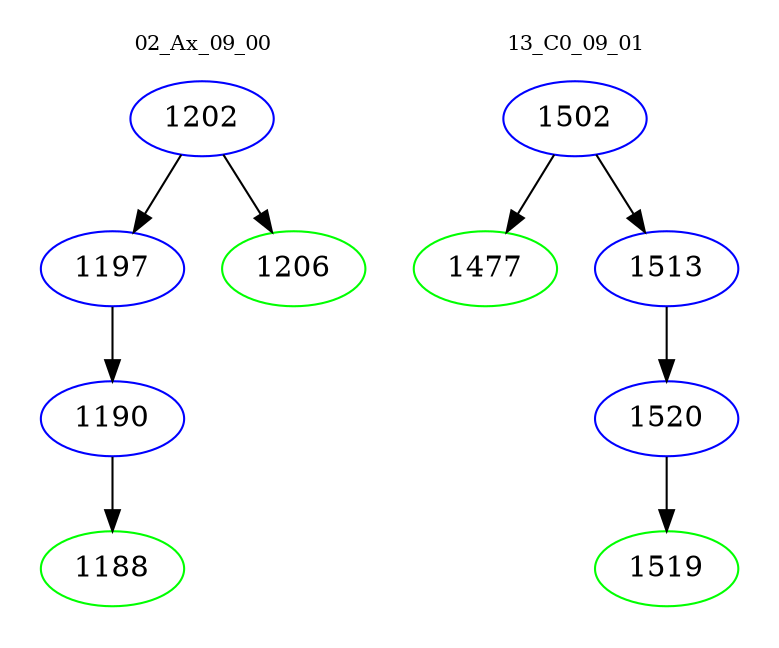 digraph{
subgraph cluster_0 {
color = white
label = "02_Ax_09_00";
fontsize=10;
T0_1202 [label="1202", color="blue"]
T0_1202 -> T0_1197 [color="black"]
T0_1197 [label="1197", color="blue"]
T0_1197 -> T0_1190 [color="black"]
T0_1190 [label="1190", color="blue"]
T0_1190 -> T0_1188 [color="black"]
T0_1188 [label="1188", color="green"]
T0_1202 -> T0_1206 [color="black"]
T0_1206 [label="1206", color="green"]
}
subgraph cluster_1 {
color = white
label = "13_C0_09_01";
fontsize=10;
T1_1502 [label="1502", color="blue"]
T1_1502 -> T1_1477 [color="black"]
T1_1477 [label="1477", color="green"]
T1_1502 -> T1_1513 [color="black"]
T1_1513 [label="1513", color="blue"]
T1_1513 -> T1_1520 [color="black"]
T1_1520 [label="1520", color="blue"]
T1_1520 -> T1_1519 [color="black"]
T1_1519 [label="1519", color="green"]
}
}
